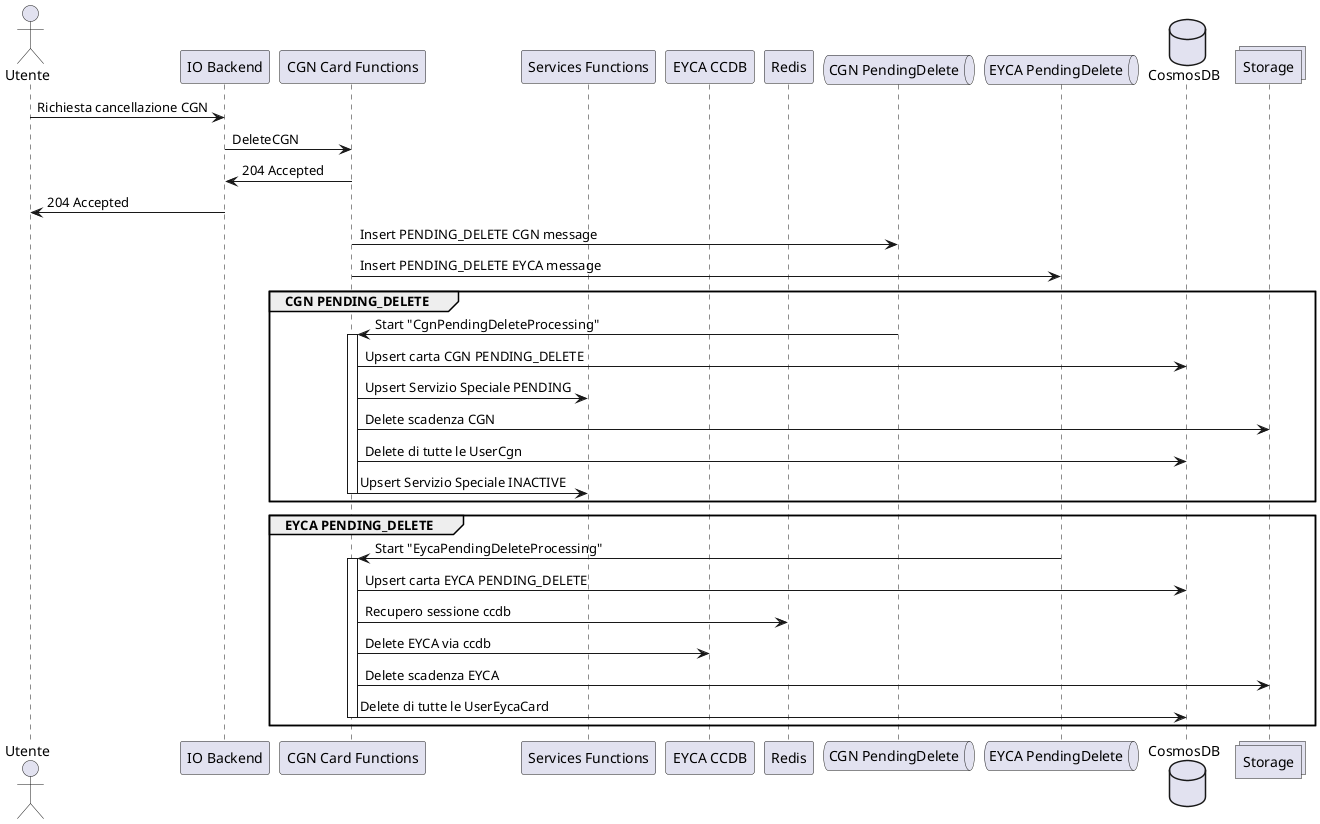 @startuml Sequence attivazione CGN
actor       Utente       as cit
participant "IO Backend" as be
participant "CGN Card Functions" as cf
participant "Services Functions" as sf
participant "EYCA CCDB" as ccdb
participant "Redis" as redis
queue "CGN PendingDelete" as pending
queue "EYCA PendingDelete" as epending
database "CosmosDB" as cosmos
collections "Storage" as storage

cit -> be : Richiesta cancellazione CGN
be -> cf : DeleteCGN
cf -> be : 204 Accepted
be -> cit: 204 Accepted
cf -> pending : Insert PENDING_DELETE CGN message
cf -> epending : Insert PENDING_DELETE EYCA message

group CGN PENDING_DELETE
  pending -> cf : Start "CgnPendingDeleteProcessing"
  activate cf
  cf -> cosmos : Upsert carta CGN PENDING_DELETE 
  cf -> sf : Upsert Servizio Speciale PENDING
  cf -> storage : Delete scadenza CGN
  cf -> cosmos : Delete di tutte le UserCgn
  cf -> sf : Upsert Servizio Speciale INACTIVE
  deactivate cf
end

group EYCA PENDING_DELETE
  epending -> cf : Start "EycaPendingDeleteProcessing"
  activate cf
  cf -> cosmos : Upsert carta EYCA PENDING_DELETE 
  cf -> redis : Recupero sessione ccdb
  cf -> ccdb : Delete EYCA via ccdb
  cf -> storage : Delete scadenza EYCA
  cf -> cosmos : Delete di tutte le UserEycaCard 
  deactivate cf
end

@enduml